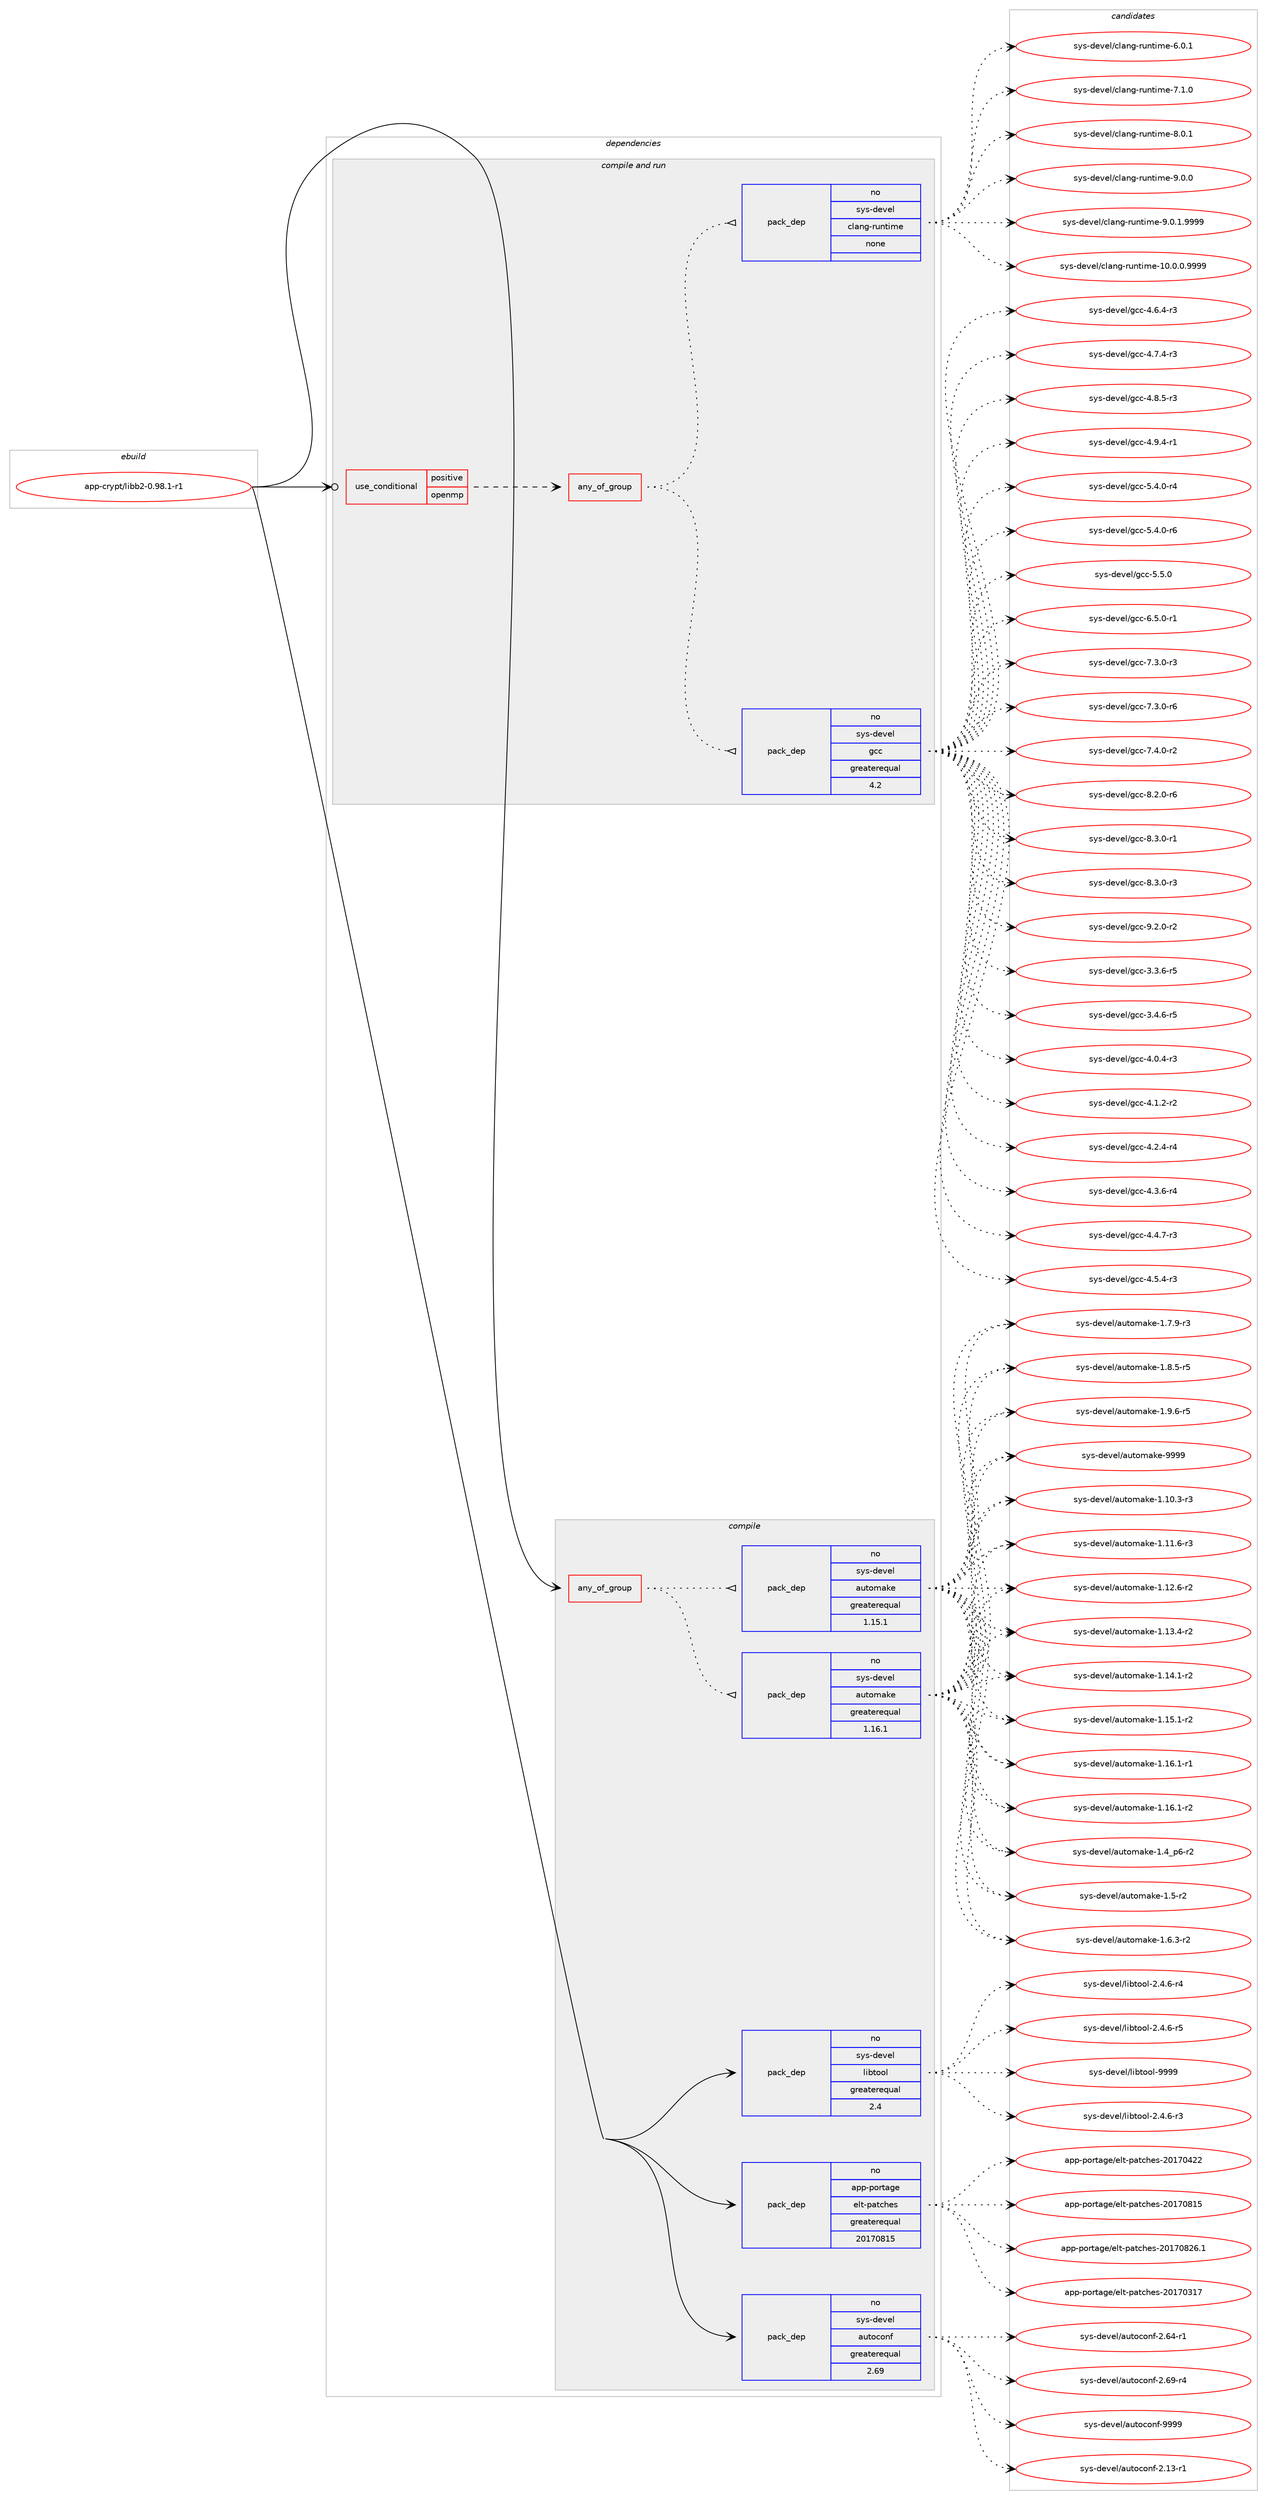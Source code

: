 digraph prolog {

# *************
# Graph options
# *************

newrank=true;
concentrate=true;
compound=true;
graph [rankdir=LR,fontname=Helvetica,fontsize=10,ranksep=1.5];#, ranksep=2.5, nodesep=0.2];
edge  [arrowhead=vee];
node  [fontname=Helvetica,fontsize=10];

# **********
# The ebuild
# **********

subgraph cluster_leftcol {
color=gray;
rank=same;
label=<<i>ebuild</i>>;
id [label="app-crypt/libb2-0.98.1-r1", color=red, width=4, href="../app-crypt/libb2-0.98.1-r1.svg"];
}

# ****************
# The dependencies
# ****************

subgraph cluster_midcol {
color=gray;
label=<<i>dependencies</i>>;
subgraph cluster_compile {
fillcolor="#eeeeee";
style=filled;
label=<<i>compile</i>>;
subgraph any8368 {
dependency477332 [label=<<TABLE BORDER="0" CELLBORDER="1" CELLSPACING="0" CELLPADDING="4"><TR><TD CELLPADDING="10">any_of_group</TD></TR></TABLE>>, shape=none, color=red];subgraph pack354811 {
dependency477333 [label=<<TABLE BORDER="0" CELLBORDER="1" CELLSPACING="0" CELLPADDING="4" WIDTH="220"><TR><TD ROWSPAN="6" CELLPADDING="30">pack_dep</TD></TR><TR><TD WIDTH="110">no</TD></TR><TR><TD>sys-devel</TD></TR><TR><TD>automake</TD></TR><TR><TD>greaterequal</TD></TR><TR><TD>1.16.1</TD></TR></TABLE>>, shape=none, color=blue];
}
dependency477332:e -> dependency477333:w [weight=20,style="dotted",arrowhead="oinv"];
subgraph pack354812 {
dependency477334 [label=<<TABLE BORDER="0" CELLBORDER="1" CELLSPACING="0" CELLPADDING="4" WIDTH="220"><TR><TD ROWSPAN="6" CELLPADDING="30">pack_dep</TD></TR><TR><TD WIDTH="110">no</TD></TR><TR><TD>sys-devel</TD></TR><TR><TD>automake</TD></TR><TR><TD>greaterequal</TD></TR><TR><TD>1.15.1</TD></TR></TABLE>>, shape=none, color=blue];
}
dependency477332:e -> dependency477334:w [weight=20,style="dotted",arrowhead="oinv"];
}
id:e -> dependency477332:w [weight=20,style="solid",arrowhead="vee"];
subgraph pack354813 {
dependency477335 [label=<<TABLE BORDER="0" CELLBORDER="1" CELLSPACING="0" CELLPADDING="4" WIDTH="220"><TR><TD ROWSPAN="6" CELLPADDING="30">pack_dep</TD></TR><TR><TD WIDTH="110">no</TD></TR><TR><TD>app-portage</TD></TR><TR><TD>elt-patches</TD></TR><TR><TD>greaterequal</TD></TR><TR><TD>20170815</TD></TR></TABLE>>, shape=none, color=blue];
}
id:e -> dependency477335:w [weight=20,style="solid",arrowhead="vee"];
subgraph pack354814 {
dependency477336 [label=<<TABLE BORDER="0" CELLBORDER="1" CELLSPACING="0" CELLPADDING="4" WIDTH="220"><TR><TD ROWSPAN="6" CELLPADDING="30">pack_dep</TD></TR><TR><TD WIDTH="110">no</TD></TR><TR><TD>sys-devel</TD></TR><TR><TD>autoconf</TD></TR><TR><TD>greaterequal</TD></TR><TR><TD>2.69</TD></TR></TABLE>>, shape=none, color=blue];
}
id:e -> dependency477336:w [weight=20,style="solid",arrowhead="vee"];
subgraph pack354815 {
dependency477337 [label=<<TABLE BORDER="0" CELLBORDER="1" CELLSPACING="0" CELLPADDING="4" WIDTH="220"><TR><TD ROWSPAN="6" CELLPADDING="30">pack_dep</TD></TR><TR><TD WIDTH="110">no</TD></TR><TR><TD>sys-devel</TD></TR><TR><TD>libtool</TD></TR><TR><TD>greaterequal</TD></TR><TR><TD>2.4</TD></TR></TABLE>>, shape=none, color=blue];
}
id:e -> dependency477337:w [weight=20,style="solid",arrowhead="vee"];
}
subgraph cluster_compileandrun {
fillcolor="#eeeeee";
style=filled;
label=<<i>compile and run</i>>;
subgraph cond113852 {
dependency477338 [label=<<TABLE BORDER="0" CELLBORDER="1" CELLSPACING="0" CELLPADDING="4"><TR><TD ROWSPAN="3" CELLPADDING="10">use_conditional</TD></TR><TR><TD>positive</TD></TR><TR><TD>openmp</TD></TR></TABLE>>, shape=none, color=red];
subgraph any8369 {
dependency477339 [label=<<TABLE BORDER="0" CELLBORDER="1" CELLSPACING="0" CELLPADDING="4"><TR><TD CELLPADDING="10">any_of_group</TD></TR></TABLE>>, shape=none, color=red];subgraph pack354816 {
dependency477340 [label=<<TABLE BORDER="0" CELLBORDER="1" CELLSPACING="0" CELLPADDING="4" WIDTH="220"><TR><TD ROWSPAN="6" CELLPADDING="30">pack_dep</TD></TR><TR><TD WIDTH="110">no</TD></TR><TR><TD>sys-devel</TD></TR><TR><TD>gcc</TD></TR><TR><TD>greaterequal</TD></TR><TR><TD>4.2</TD></TR></TABLE>>, shape=none, color=blue];
}
dependency477339:e -> dependency477340:w [weight=20,style="dotted",arrowhead="oinv"];
subgraph pack354817 {
dependency477341 [label=<<TABLE BORDER="0" CELLBORDER="1" CELLSPACING="0" CELLPADDING="4" WIDTH="220"><TR><TD ROWSPAN="6" CELLPADDING="30">pack_dep</TD></TR><TR><TD WIDTH="110">no</TD></TR><TR><TD>sys-devel</TD></TR><TR><TD>clang-runtime</TD></TR><TR><TD>none</TD></TR><TR><TD></TD></TR></TABLE>>, shape=none, color=blue];
}
dependency477339:e -> dependency477341:w [weight=20,style="dotted",arrowhead="oinv"];
}
dependency477338:e -> dependency477339:w [weight=20,style="dashed",arrowhead="vee"];
}
id:e -> dependency477338:w [weight=20,style="solid",arrowhead="odotvee"];
}
subgraph cluster_run {
fillcolor="#eeeeee";
style=filled;
label=<<i>run</i>>;
}
}

# **************
# The candidates
# **************

subgraph cluster_choices {
rank=same;
color=gray;
label=<<i>candidates</i>>;

subgraph choice354811 {
color=black;
nodesep=1;
choice11512111545100101118101108479711711611110997107101454946494846514511451 [label="sys-devel/automake-1.10.3-r3", color=red, width=4,href="../sys-devel/automake-1.10.3-r3.svg"];
choice11512111545100101118101108479711711611110997107101454946494946544511451 [label="sys-devel/automake-1.11.6-r3", color=red, width=4,href="../sys-devel/automake-1.11.6-r3.svg"];
choice11512111545100101118101108479711711611110997107101454946495046544511450 [label="sys-devel/automake-1.12.6-r2", color=red, width=4,href="../sys-devel/automake-1.12.6-r2.svg"];
choice11512111545100101118101108479711711611110997107101454946495146524511450 [label="sys-devel/automake-1.13.4-r2", color=red, width=4,href="../sys-devel/automake-1.13.4-r2.svg"];
choice11512111545100101118101108479711711611110997107101454946495246494511450 [label="sys-devel/automake-1.14.1-r2", color=red, width=4,href="../sys-devel/automake-1.14.1-r2.svg"];
choice11512111545100101118101108479711711611110997107101454946495346494511450 [label="sys-devel/automake-1.15.1-r2", color=red, width=4,href="../sys-devel/automake-1.15.1-r2.svg"];
choice11512111545100101118101108479711711611110997107101454946495446494511449 [label="sys-devel/automake-1.16.1-r1", color=red, width=4,href="../sys-devel/automake-1.16.1-r1.svg"];
choice11512111545100101118101108479711711611110997107101454946495446494511450 [label="sys-devel/automake-1.16.1-r2", color=red, width=4,href="../sys-devel/automake-1.16.1-r2.svg"];
choice115121115451001011181011084797117116111109971071014549465295112544511450 [label="sys-devel/automake-1.4_p6-r2", color=red, width=4,href="../sys-devel/automake-1.4_p6-r2.svg"];
choice11512111545100101118101108479711711611110997107101454946534511450 [label="sys-devel/automake-1.5-r2", color=red, width=4,href="../sys-devel/automake-1.5-r2.svg"];
choice115121115451001011181011084797117116111109971071014549465446514511450 [label="sys-devel/automake-1.6.3-r2", color=red, width=4,href="../sys-devel/automake-1.6.3-r2.svg"];
choice115121115451001011181011084797117116111109971071014549465546574511451 [label="sys-devel/automake-1.7.9-r3", color=red, width=4,href="../sys-devel/automake-1.7.9-r3.svg"];
choice115121115451001011181011084797117116111109971071014549465646534511453 [label="sys-devel/automake-1.8.5-r5", color=red, width=4,href="../sys-devel/automake-1.8.5-r5.svg"];
choice115121115451001011181011084797117116111109971071014549465746544511453 [label="sys-devel/automake-1.9.6-r5", color=red, width=4,href="../sys-devel/automake-1.9.6-r5.svg"];
choice115121115451001011181011084797117116111109971071014557575757 [label="sys-devel/automake-9999", color=red, width=4,href="../sys-devel/automake-9999.svg"];
dependency477333:e -> choice11512111545100101118101108479711711611110997107101454946494846514511451:w [style=dotted,weight="100"];
dependency477333:e -> choice11512111545100101118101108479711711611110997107101454946494946544511451:w [style=dotted,weight="100"];
dependency477333:e -> choice11512111545100101118101108479711711611110997107101454946495046544511450:w [style=dotted,weight="100"];
dependency477333:e -> choice11512111545100101118101108479711711611110997107101454946495146524511450:w [style=dotted,weight="100"];
dependency477333:e -> choice11512111545100101118101108479711711611110997107101454946495246494511450:w [style=dotted,weight="100"];
dependency477333:e -> choice11512111545100101118101108479711711611110997107101454946495346494511450:w [style=dotted,weight="100"];
dependency477333:e -> choice11512111545100101118101108479711711611110997107101454946495446494511449:w [style=dotted,weight="100"];
dependency477333:e -> choice11512111545100101118101108479711711611110997107101454946495446494511450:w [style=dotted,weight="100"];
dependency477333:e -> choice115121115451001011181011084797117116111109971071014549465295112544511450:w [style=dotted,weight="100"];
dependency477333:e -> choice11512111545100101118101108479711711611110997107101454946534511450:w [style=dotted,weight="100"];
dependency477333:e -> choice115121115451001011181011084797117116111109971071014549465446514511450:w [style=dotted,weight="100"];
dependency477333:e -> choice115121115451001011181011084797117116111109971071014549465546574511451:w [style=dotted,weight="100"];
dependency477333:e -> choice115121115451001011181011084797117116111109971071014549465646534511453:w [style=dotted,weight="100"];
dependency477333:e -> choice115121115451001011181011084797117116111109971071014549465746544511453:w [style=dotted,weight="100"];
dependency477333:e -> choice115121115451001011181011084797117116111109971071014557575757:w [style=dotted,weight="100"];
}
subgraph choice354812 {
color=black;
nodesep=1;
choice11512111545100101118101108479711711611110997107101454946494846514511451 [label="sys-devel/automake-1.10.3-r3", color=red, width=4,href="../sys-devel/automake-1.10.3-r3.svg"];
choice11512111545100101118101108479711711611110997107101454946494946544511451 [label="sys-devel/automake-1.11.6-r3", color=red, width=4,href="../sys-devel/automake-1.11.6-r3.svg"];
choice11512111545100101118101108479711711611110997107101454946495046544511450 [label="sys-devel/automake-1.12.6-r2", color=red, width=4,href="../sys-devel/automake-1.12.6-r2.svg"];
choice11512111545100101118101108479711711611110997107101454946495146524511450 [label="sys-devel/automake-1.13.4-r2", color=red, width=4,href="../sys-devel/automake-1.13.4-r2.svg"];
choice11512111545100101118101108479711711611110997107101454946495246494511450 [label="sys-devel/automake-1.14.1-r2", color=red, width=4,href="../sys-devel/automake-1.14.1-r2.svg"];
choice11512111545100101118101108479711711611110997107101454946495346494511450 [label="sys-devel/automake-1.15.1-r2", color=red, width=4,href="../sys-devel/automake-1.15.1-r2.svg"];
choice11512111545100101118101108479711711611110997107101454946495446494511449 [label="sys-devel/automake-1.16.1-r1", color=red, width=4,href="../sys-devel/automake-1.16.1-r1.svg"];
choice11512111545100101118101108479711711611110997107101454946495446494511450 [label="sys-devel/automake-1.16.1-r2", color=red, width=4,href="../sys-devel/automake-1.16.1-r2.svg"];
choice115121115451001011181011084797117116111109971071014549465295112544511450 [label="sys-devel/automake-1.4_p6-r2", color=red, width=4,href="../sys-devel/automake-1.4_p6-r2.svg"];
choice11512111545100101118101108479711711611110997107101454946534511450 [label="sys-devel/automake-1.5-r2", color=red, width=4,href="../sys-devel/automake-1.5-r2.svg"];
choice115121115451001011181011084797117116111109971071014549465446514511450 [label="sys-devel/automake-1.6.3-r2", color=red, width=4,href="../sys-devel/automake-1.6.3-r2.svg"];
choice115121115451001011181011084797117116111109971071014549465546574511451 [label="sys-devel/automake-1.7.9-r3", color=red, width=4,href="../sys-devel/automake-1.7.9-r3.svg"];
choice115121115451001011181011084797117116111109971071014549465646534511453 [label="sys-devel/automake-1.8.5-r5", color=red, width=4,href="../sys-devel/automake-1.8.5-r5.svg"];
choice115121115451001011181011084797117116111109971071014549465746544511453 [label="sys-devel/automake-1.9.6-r5", color=red, width=4,href="../sys-devel/automake-1.9.6-r5.svg"];
choice115121115451001011181011084797117116111109971071014557575757 [label="sys-devel/automake-9999", color=red, width=4,href="../sys-devel/automake-9999.svg"];
dependency477334:e -> choice11512111545100101118101108479711711611110997107101454946494846514511451:w [style=dotted,weight="100"];
dependency477334:e -> choice11512111545100101118101108479711711611110997107101454946494946544511451:w [style=dotted,weight="100"];
dependency477334:e -> choice11512111545100101118101108479711711611110997107101454946495046544511450:w [style=dotted,weight="100"];
dependency477334:e -> choice11512111545100101118101108479711711611110997107101454946495146524511450:w [style=dotted,weight="100"];
dependency477334:e -> choice11512111545100101118101108479711711611110997107101454946495246494511450:w [style=dotted,weight="100"];
dependency477334:e -> choice11512111545100101118101108479711711611110997107101454946495346494511450:w [style=dotted,weight="100"];
dependency477334:e -> choice11512111545100101118101108479711711611110997107101454946495446494511449:w [style=dotted,weight="100"];
dependency477334:e -> choice11512111545100101118101108479711711611110997107101454946495446494511450:w [style=dotted,weight="100"];
dependency477334:e -> choice115121115451001011181011084797117116111109971071014549465295112544511450:w [style=dotted,weight="100"];
dependency477334:e -> choice11512111545100101118101108479711711611110997107101454946534511450:w [style=dotted,weight="100"];
dependency477334:e -> choice115121115451001011181011084797117116111109971071014549465446514511450:w [style=dotted,weight="100"];
dependency477334:e -> choice115121115451001011181011084797117116111109971071014549465546574511451:w [style=dotted,weight="100"];
dependency477334:e -> choice115121115451001011181011084797117116111109971071014549465646534511453:w [style=dotted,weight="100"];
dependency477334:e -> choice115121115451001011181011084797117116111109971071014549465746544511453:w [style=dotted,weight="100"];
dependency477334:e -> choice115121115451001011181011084797117116111109971071014557575757:w [style=dotted,weight="100"];
}
subgraph choice354813 {
color=black;
nodesep=1;
choice97112112451121111141169710310147101108116451129711699104101115455048495548514955 [label="app-portage/elt-patches-20170317", color=red, width=4,href="../app-portage/elt-patches-20170317.svg"];
choice97112112451121111141169710310147101108116451129711699104101115455048495548525050 [label="app-portage/elt-patches-20170422", color=red, width=4,href="../app-portage/elt-patches-20170422.svg"];
choice97112112451121111141169710310147101108116451129711699104101115455048495548564953 [label="app-portage/elt-patches-20170815", color=red, width=4,href="../app-portage/elt-patches-20170815.svg"];
choice971121124511211111411697103101471011081164511297116991041011154550484955485650544649 [label="app-portage/elt-patches-20170826.1", color=red, width=4,href="../app-portage/elt-patches-20170826.1.svg"];
dependency477335:e -> choice97112112451121111141169710310147101108116451129711699104101115455048495548514955:w [style=dotted,weight="100"];
dependency477335:e -> choice97112112451121111141169710310147101108116451129711699104101115455048495548525050:w [style=dotted,weight="100"];
dependency477335:e -> choice97112112451121111141169710310147101108116451129711699104101115455048495548564953:w [style=dotted,weight="100"];
dependency477335:e -> choice971121124511211111411697103101471011081164511297116991041011154550484955485650544649:w [style=dotted,weight="100"];
}
subgraph choice354814 {
color=black;
nodesep=1;
choice1151211154510010111810110847971171161119911111010245504649514511449 [label="sys-devel/autoconf-2.13-r1", color=red, width=4,href="../sys-devel/autoconf-2.13-r1.svg"];
choice1151211154510010111810110847971171161119911111010245504654524511449 [label="sys-devel/autoconf-2.64-r1", color=red, width=4,href="../sys-devel/autoconf-2.64-r1.svg"];
choice1151211154510010111810110847971171161119911111010245504654574511452 [label="sys-devel/autoconf-2.69-r4", color=red, width=4,href="../sys-devel/autoconf-2.69-r4.svg"];
choice115121115451001011181011084797117116111991111101024557575757 [label="sys-devel/autoconf-9999", color=red, width=4,href="../sys-devel/autoconf-9999.svg"];
dependency477336:e -> choice1151211154510010111810110847971171161119911111010245504649514511449:w [style=dotted,weight="100"];
dependency477336:e -> choice1151211154510010111810110847971171161119911111010245504654524511449:w [style=dotted,weight="100"];
dependency477336:e -> choice1151211154510010111810110847971171161119911111010245504654574511452:w [style=dotted,weight="100"];
dependency477336:e -> choice115121115451001011181011084797117116111991111101024557575757:w [style=dotted,weight="100"];
}
subgraph choice354815 {
color=black;
nodesep=1;
choice1151211154510010111810110847108105981161111111084550465246544511451 [label="sys-devel/libtool-2.4.6-r3", color=red, width=4,href="../sys-devel/libtool-2.4.6-r3.svg"];
choice1151211154510010111810110847108105981161111111084550465246544511452 [label="sys-devel/libtool-2.4.6-r4", color=red, width=4,href="../sys-devel/libtool-2.4.6-r4.svg"];
choice1151211154510010111810110847108105981161111111084550465246544511453 [label="sys-devel/libtool-2.4.6-r5", color=red, width=4,href="../sys-devel/libtool-2.4.6-r5.svg"];
choice1151211154510010111810110847108105981161111111084557575757 [label="sys-devel/libtool-9999", color=red, width=4,href="../sys-devel/libtool-9999.svg"];
dependency477337:e -> choice1151211154510010111810110847108105981161111111084550465246544511451:w [style=dotted,weight="100"];
dependency477337:e -> choice1151211154510010111810110847108105981161111111084550465246544511452:w [style=dotted,weight="100"];
dependency477337:e -> choice1151211154510010111810110847108105981161111111084550465246544511453:w [style=dotted,weight="100"];
dependency477337:e -> choice1151211154510010111810110847108105981161111111084557575757:w [style=dotted,weight="100"];
}
subgraph choice354816 {
color=black;
nodesep=1;
choice115121115451001011181011084710399994551465146544511453 [label="sys-devel/gcc-3.3.6-r5", color=red, width=4,href="../sys-devel/gcc-3.3.6-r5.svg"];
choice115121115451001011181011084710399994551465246544511453 [label="sys-devel/gcc-3.4.6-r5", color=red, width=4,href="../sys-devel/gcc-3.4.6-r5.svg"];
choice115121115451001011181011084710399994552464846524511451 [label="sys-devel/gcc-4.0.4-r3", color=red, width=4,href="../sys-devel/gcc-4.0.4-r3.svg"];
choice115121115451001011181011084710399994552464946504511450 [label="sys-devel/gcc-4.1.2-r2", color=red, width=4,href="../sys-devel/gcc-4.1.2-r2.svg"];
choice115121115451001011181011084710399994552465046524511452 [label="sys-devel/gcc-4.2.4-r4", color=red, width=4,href="../sys-devel/gcc-4.2.4-r4.svg"];
choice115121115451001011181011084710399994552465146544511452 [label="sys-devel/gcc-4.3.6-r4", color=red, width=4,href="../sys-devel/gcc-4.3.6-r4.svg"];
choice115121115451001011181011084710399994552465246554511451 [label="sys-devel/gcc-4.4.7-r3", color=red, width=4,href="../sys-devel/gcc-4.4.7-r3.svg"];
choice115121115451001011181011084710399994552465346524511451 [label="sys-devel/gcc-4.5.4-r3", color=red, width=4,href="../sys-devel/gcc-4.5.4-r3.svg"];
choice115121115451001011181011084710399994552465446524511451 [label="sys-devel/gcc-4.6.4-r3", color=red, width=4,href="../sys-devel/gcc-4.6.4-r3.svg"];
choice115121115451001011181011084710399994552465546524511451 [label="sys-devel/gcc-4.7.4-r3", color=red, width=4,href="../sys-devel/gcc-4.7.4-r3.svg"];
choice115121115451001011181011084710399994552465646534511451 [label="sys-devel/gcc-4.8.5-r3", color=red, width=4,href="../sys-devel/gcc-4.8.5-r3.svg"];
choice115121115451001011181011084710399994552465746524511449 [label="sys-devel/gcc-4.9.4-r1", color=red, width=4,href="../sys-devel/gcc-4.9.4-r1.svg"];
choice115121115451001011181011084710399994553465246484511452 [label="sys-devel/gcc-5.4.0-r4", color=red, width=4,href="../sys-devel/gcc-5.4.0-r4.svg"];
choice115121115451001011181011084710399994553465246484511454 [label="sys-devel/gcc-5.4.0-r6", color=red, width=4,href="../sys-devel/gcc-5.4.0-r6.svg"];
choice11512111545100101118101108471039999455346534648 [label="sys-devel/gcc-5.5.0", color=red, width=4,href="../sys-devel/gcc-5.5.0.svg"];
choice115121115451001011181011084710399994554465346484511449 [label="sys-devel/gcc-6.5.0-r1", color=red, width=4,href="../sys-devel/gcc-6.5.0-r1.svg"];
choice115121115451001011181011084710399994555465146484511451 [label="sys-devel/gcc-7.3.0-r3", color=red, width=4,href="../sys-devel/gcc-7.3.0-r3.svg"];
choice115121115451001011181011084710399994555465146484511454 [label="sys-devel/gcc-7.3.0-r6", color=red, width=4,href="../sys-devel/gcc-7.3.0-r6.svg"];
choice115121115451001011181011084710399994555465246484511450 [label="sys-devel/gcc-7.4.0-r2", color=red, width=4,href="../sys-devel/gcc-7.4.0-r2.svg"];
choice115121115451001011181011084710399994556465046484511454 [label="sys-devel/gcc-8.2.0-r6", color=red, width=4,href="../sys-devel/gcc-8.2.0-r6.svg"];
choice115121115451001011181011084710399994556465146484511449 [label="sys-devel/gcc-8.3.0-r1", color=red, width=4,href="../sys-devel/gcc-8.3.0-r1.svg"];
choice115121115451001011181011084710399994556465146484511451 [label="sys-devel/gcc-8.3.0-r3", color=red, width=4,href="../sys-devel/gcc-8.3.0-r3.svg"];
choice115121115451001011181011084710399994557465046484511450 [label="sys-devel/gcc-9.2.0-r2", color=red, width=4,href="../sys-devel/gcc-9.2.0-r2.svg"];
dependency477340:e -> choice115121115451001011181011084710399994551465146544511453:w [style=dotted,weight="100"];
dependency477340:e -> choice115121115451001011181011084710399994551465246544511453:w [style=dotted,weight="100"];
dependency477340:e -> choice115121115451001011181011084710399994552464846524511451:w [style=dotted,weight="100"];
dependency477340:e -> choice115121115451001011181011084710399994552464946504511450:w [style=dotted,weight="100"];
dependency477340:e -> choice115121115451001011181011084710399994552465046524511452:w [style=dotted,weight="100"];
dependency477340:e -> choice115121115451001011181011084710399994552465146544511452:w [style=dotted,weight="100"];
dependency477340:e -> choice115121115451001011181011084710399994552465246554511451:w [style=dotted,weight="100"];
dependency477340:e -> choice115121115451001011181011084710399994552465346524511451:w [style=dotted,weight="100"];
dependency477340:e -> choice115121115451001011181011084710399994552465446524511451:w [style=dotted,weight="100"];
dependency477340:e -> choice115121115451001011181011084710399994552465546524511451:w [style=dotted,weight="100"];
dependency477340:e -> choice115121115451001011181011084710399994552465646534511451:w [style=dotted,weight="100"];
dependency477340:e -> choice115121115451001011181011084710399994552465746524511449:w [style=dotted,weight="100"];
dependency477340:e -> choice115121115451001011181011084710399994553465246484511452:w [style=dotted,weight="100"];
dependency477340:e -> choice115121115451001011181011084710399994553465246484511454:w [style=dotted,weight="100"];
dependency477340:e -> choice11512111545100101118101108471039999455346534648:w [style=dotted,weight="100"];
dependency477340:e -> choice115121115451001011181011084710399994554465346484511449:w [style=dotted,weight="100"];
dependency477340:e -> choice115121115451001011181011084710399994555465146484511451:w [style=dotted,weight="100"];
dependency477340:e -> choice115121115451001011181011084710399994555465146484511454:w [style=dotted,weight="100"];
dependency477340:e -> choice115121115451001011181011084710399994555465246484511450:w [style=dotted,weight="100"];
dependency477340:e -> choice115121115451001011181011084710399994556465046484511454:w [style=dotted,weight="100"];
dependency477340:e -> choice115121115451001011181011084710399994556465146484511449:w [style=dotted,weight="100"];
dependency477340:e -> choice115121115451001011181011084710399994556465146484511451:w [style=dotted,weight="100"];
dependency477340:e -> choice115121115451001011181011084710399994557465046484511450:w [style=dotted,weight="100"];
}
subgraph choice354817 {
color=black;
nodesep=1;
choice1151211154510010111810110847991089711010345114117110116105109101454948464846484657575757 [label="sys-devel/clang-runtime-10.0.0.9999", color=red, width=4,href="../sys-devel/clang-runtime-10.0.0.9999.svg"];
choice1151211154510010111810110847991089711010345114117110116105109101455446484649 [label="sys-devel/clang-runtime-6.0.1", color=red, width=4,href="../sys-devel/clang-runtime-6.0.1.svg"];
choice1151211154510010111810110847991089711010345114117110116105109101455546494648 [label="sys-devel/clang-runtime-7.1.0", color=red, width=4,href="../sys-devel/clang-runtime-7.1.0.svg"];
choice1151211154510010111810110847991089711010345114117110116105109101455646484649 [label="sys-devel/clang-runtime-8.0.1", color=red, width=4,href="../sys-devel/clang-runtime-8.0.1.svg"];
choice1151211154510010111810110847991089711010345114117110116105109101455746484648 [label="sys-devel/clang-runtime-9.0.0", color=red, width=4,href="../sys-devel/clang-runtime-9.0.0.svg"];
choice11512111545100101118101108479910897110103451141171101161051091014557464846494657575757 [label="sys-devel/clang-runtime-9.0.1.9999", color=red, width=4,href="../sys-devel/clang-runtime-9.0.1.9999.svg"];
dependency477341:e -> choice1151211154510010111810110847991089711010345114117110116105109101454948464846484657575757:w [style=dotted,weight="100"];
dependency477341:e -> choice1151211154510010111810110847991089711010345114117110116105109101455446484649:w [style=dotted,weight="100"];
dependency477341:e -> choice1151211154510010111810110847991089711010345114117110116105109101455546494648:w [style=dotted,weight="100"];
dependency477341:e -> choice1151211154510010111810110847991089711010345114117110116105109101455646484649:w [style=dotted,weight="100"];
dependency477341:e -> choice1151211154510010111810110847991089711010345114117110116105109101455746484648:w [style=dotted,weight="100"];
dependency477341:e -> choice11512111545100101118101108479910897110103451141171101161051091014557464846494657575757:w [style=dotted,weight="100"];
}
}

}
